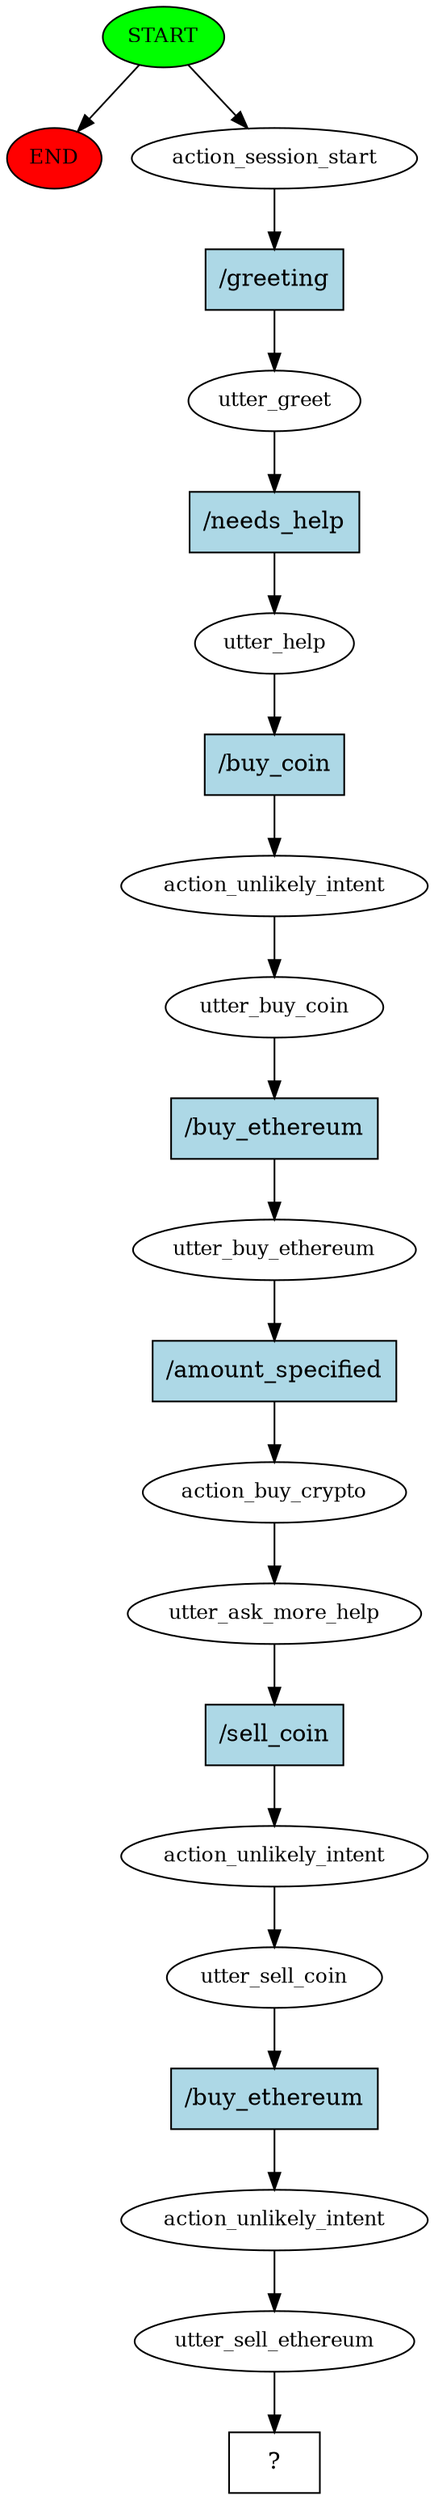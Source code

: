 digraph  {
0 [class="start active", fillcolor=green, fontsize=12, label=START, style=filled];
"-1" [class=end, fillcolor=red, fontsize=12, label=END, style=filled];
1 [class=active, fontsize=12, label=action_session_start];
2 [class=active, fontsize=12, label=utter_greet];
3 [class=active, fontsize=12, label=utter_help];
4 [class=active, fontsize=12, label=action_unlikely_intent];
5 [class=active, fontsize=12, label=utter_buy_coin];
6 [class=active, fontsize=12, label=utter_buy_ethereum];
7 [class=active, fontsize=12, label=action_buy_crypto];
8 [class=active, fontsize=12, label=utter_ask_more_help];
9 [class=active, fontsize=12, label=action_unlikely_intent];
10 [class=active, fontsize=12, label=utter_sell_coin];
11 [class=active, fontsize=12, label=action_unlikely_intent];
12 [class=active, fontsize=12, label=utter_sell_ethereum];
13 [class="intent dashed active", label="  ?  ", shape=rect];
14 [class="intent active", fillcolor=lightblue, label="/greeting", shape=rect, style=filled];
15 [class="intent active", fillcolor=lightblue, label="/needs_help", shape=rect, style=filled];
16 [class="intent active", fillcolor=lightblue, label="/buy_coin", shape=rect, style=filled];
17 [class="intent active", fillcolor=lightblue, label="/buy_ethereum", shape=rect, style=filled];
18 [class="intent active", fillcolor=lightblue, label="/amount_specified", shape=rect, style=filled];
19 [class="intent active", fillcolor=lightblue, label="/sell_coin", shape=rect, style=filled];
20 [class="intent active", fillcolor=lightblue, label="/buy_ethereum", shape=rect, style=filled];
0 -> "-1"  [class="", key=NONE, label=""];
0 -> 1  [class=active, key=NONE, label=""];
1 -> 14  [class=active, key=0];
2 -> 15  [class=active, key=0];
3 -> 16  [class=active, key=0];
4 -> 5  [class=active, key=NONE, label=""];
5 -> 17  [class=active, key=0];
6 -> 18  [class=active, key=0];
7 -> 8  [class=active, key=NONE, label=""];
8 -> 19  [class=active, key=0];
9 -> 10  [class=active, key=NONE, label=""];
10 -> 20  [class=active, key=0];
11 -> 12  [class=active, key=NONE, label=""];
12 -> 13  [class=active, key=NONE, label=""];
14 -> 2  [class=active, key=0];
15 -> 3  [class=active, key=0];
16 -> 4  [class=active, key=0];
17 -> 6  [class=active, key=0];
18 -> 7  [class=active, key=0];
19 -> 9  [class=active, key=0];
20 -> 11  [class=active, key=0];
}

